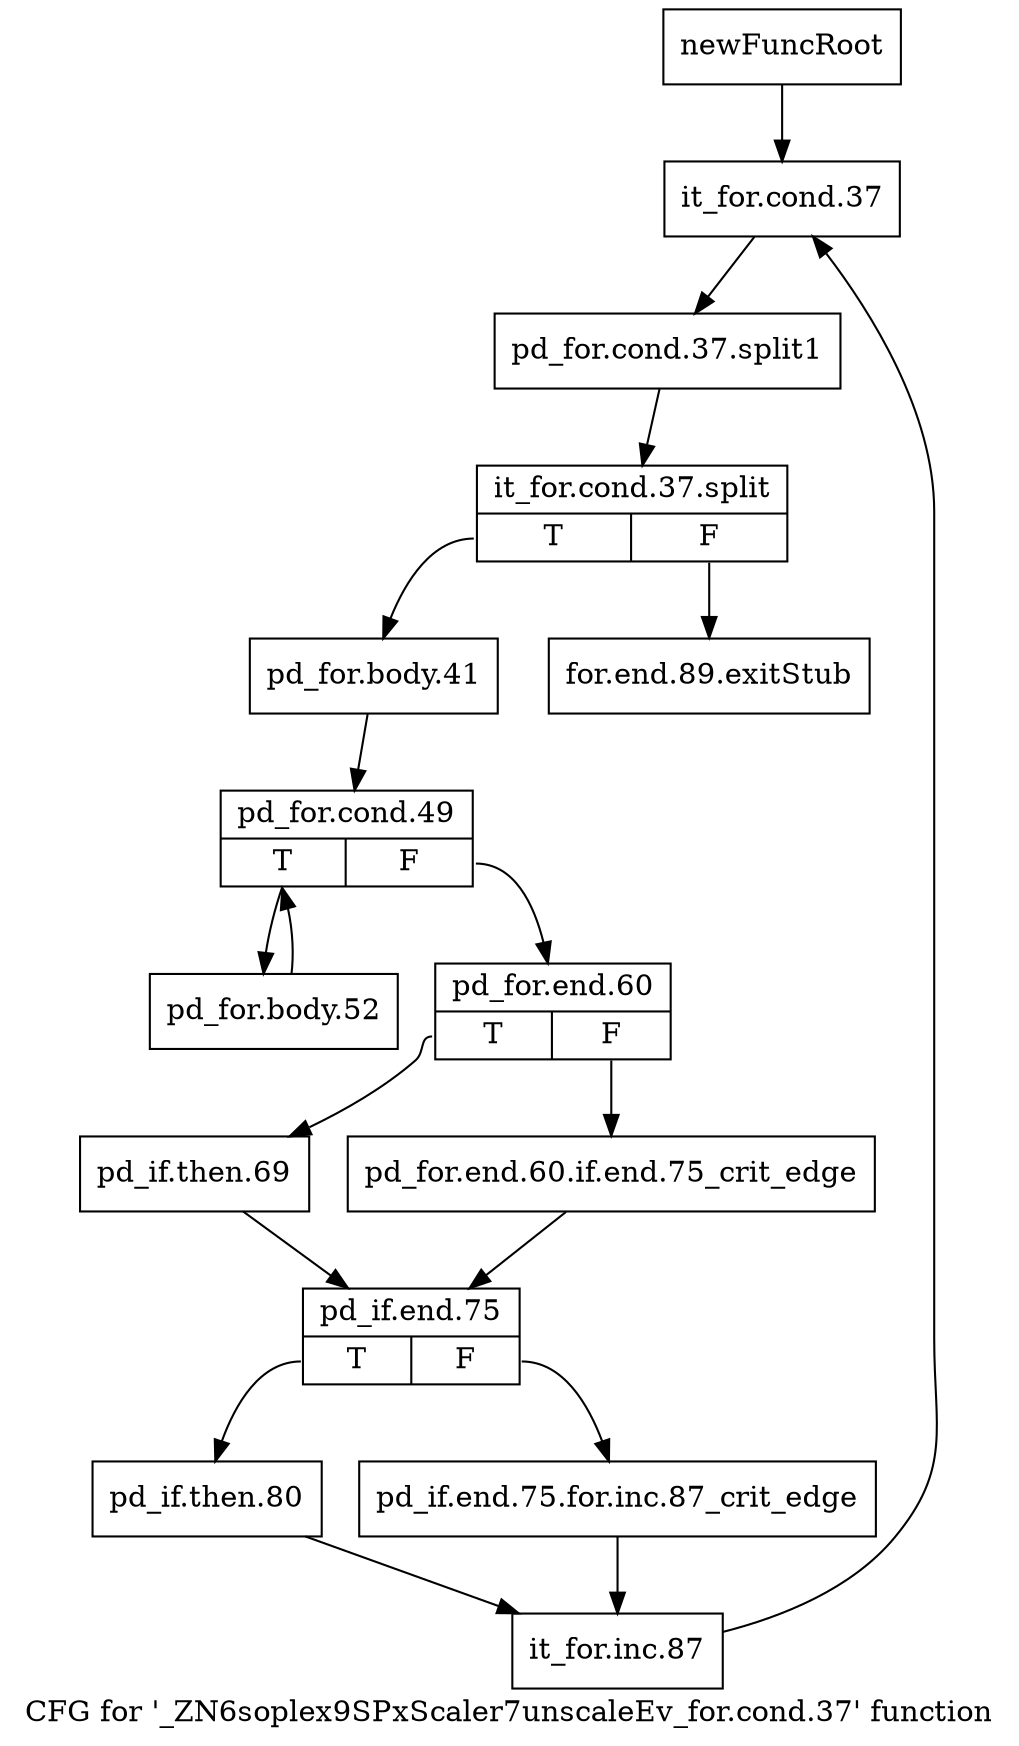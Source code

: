 digraph "CFG for '_ZN6soplex9SPxScaler7unscaleEv_for.cond.37' function" {
	label="CFG for '_ZN6soplex9SPxScaler7unscaleEv_for.cond.37' function";

	Node0x2e965b0 [shape=record,label="{newFuncRoot}"];
	Node0x2e965b0 -> Node0x2e96650;
	Node0x2e96600 [shape=record,label="{for.end.89.exitStub}"];
	Node0x2e96650 [shape=record,label="{it_for.cond.37}"];
	Node0x2e96650 -> Node0x351b950;
	Node0x351b950 [shape=record,label="{pd_for.cond.37.split1}"];
	Node0x351b950 -> Node0x34dce50;
	Node0x34dce50 [shape=record,label="{it_for.cond.37.split|{<s0>T|<s1>F}}"];
	Node0x34dce50:s0 -> Node0x2e966a0;
	Node0x34dce50:s1 -> Node0x2e96600;
	Node0x2e966a0 [shape=record,label="{pd_for.body.41}"];
	Node0x2e966a0 -> Node0x2e966f0;
	Node0x2e966f0 [shape=record,label="{pd_for.cond.49|{<s0>T|<s1>F}}"];
	Node0x2e966f0:s0 -> Node0x2e96970;
	Node0x2e966f0:s1 -> Node0x2e96740;
	Node0x2e96740 [shape=record,label="{pd_for.end.60|{<s0>T|<s1>F}}"];
	Node0x2e96740:s0 -> Node0x2e967e0;
	Node0x2e96740:s1 -> Node0x2e96790;
	Node0x2e96790 [shape=record,label="{pd_for.end.60.if.end.75_crit_edge}"];
	Node0x2e96790 -> Node0x2e96830;
	Node0x2e967e0 [shape=record,label="{pd_if.then.69}"];
	Node0x2e967e0 -> Node0x2e96830;
	Node0x2e96830 [shape=record,label="{pd_if.end.75|{<s0>T|<s1>F}}"];
	Node0x2e96830:s0 -> Node0x2e968d0;
	Node0x2e96830:s1 -> Node0x2e96880;
	Node0x2e96880 [shape=record,label="{pd_if.end.75.for.inc.87_crit_edge}"];
	Node0x2e96880 -> Node0x2e96920;
	Node0x2e968d0 [shape=record,label="{pd_if.then.80}"];
	Node0x2e968d0 -> Node0x2e96920;
	Node0x2e96920 [shape=record,label="{it_for.inc.87}"];
	Node0x2e96920 -> Node0x2e96650;
	Node0x2e96970 [shape=record,label="{pd_for.body.52}"];
	Node0x2e96970 -> Node0x2e966f0;
}
